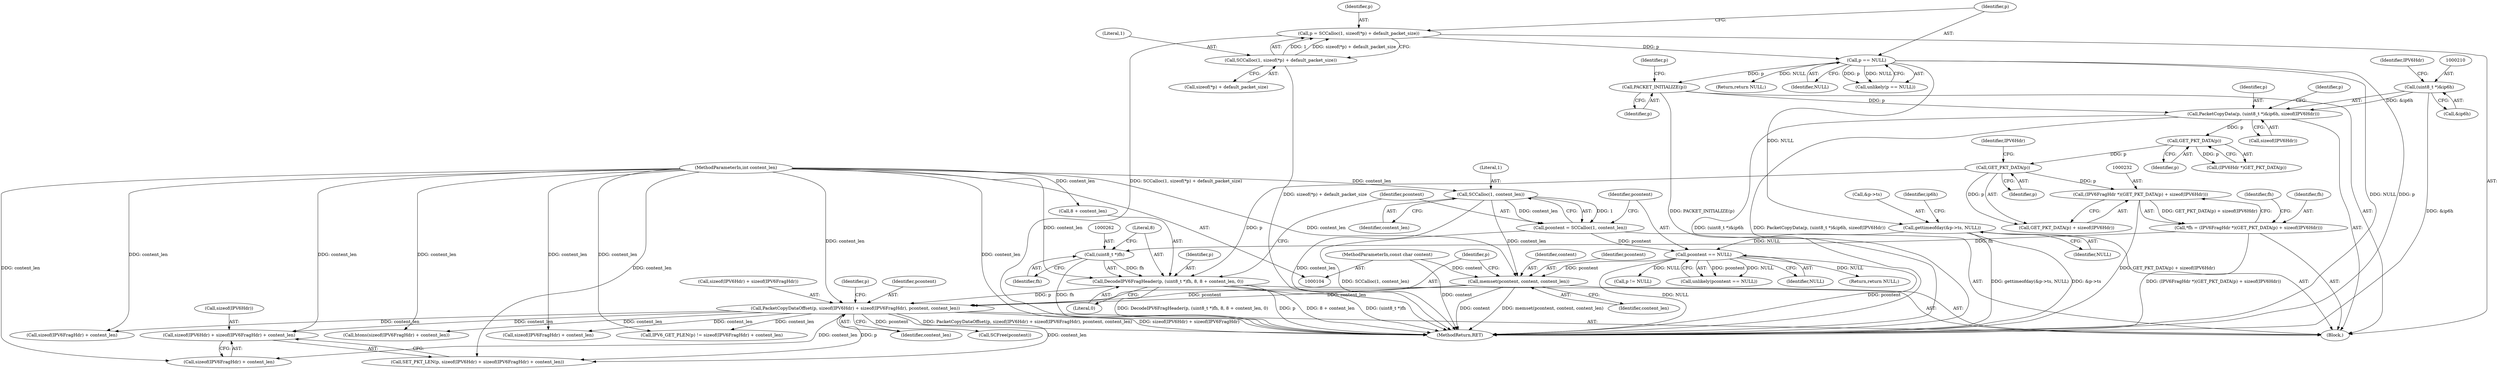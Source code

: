 digraph "1_suricata_4a04f814b15762eb446a5ead4d69d021512df6f8_13@API" {
"1000296" [label="(Call,sizeof(IPV6Hdr) + sizeof(IPV6FragHdr) + content_len)"];
"1000285" [label="(Call,PacketCopyDataOffset(p, sizeof(IPV6Hdr) + sizeof(IPV6FragHdr), pcontent, content_len))"];
"1000259" [label="(Call,DecodeIPV6FragHeader(p, (uint8_t *)fh, 8, 8 + content_len, 0))"];
"1000234" [label="(Call,GET_PKT_DATA(p))"];
"1000221" [label="(Call,GET_PKT_DATA(p))"];
"1000207" [label="(Call,PacketCopyData(p, (uint8_t *)&ip6h, sizeof(IPV6Hdr)))"];
"1000133" [label="(Call,PACKET_INITIALIZE(p))"];
"1000128" [label="(Call,p == NULL)"];
"1000117" [label="(Call,p = SCCalloc(1, sizeof(*p) + default_packet_size))"];
"1000119" [label="(Call,SCCalloc(1, sizeof(*p) + default_packet_size))"];
"1000209" [label="(Call,(uint8_t *)&ip6h)"];
"1000261" [label="(Call,(uint8_t *)fh)"];
"1000229" [label="(Call,*fh = (IPV6FragHdr *)(GET_PKT_DATA(p) + sizeof(IPV6Hdr)))"];
"1000231" [label="(Call,(IPV6FragHdr *)(GET_PKT_DATA(p) + sizeof(IPV6Hdr)))"];
"1000109" [label="(MethodParameterIn,int content_len)"];
"1000281" [label="(Call,memset(pcontent, content, content_len))"];
"1000276" [label="(Call,pcontent == NULL)"];
"1000269" [label="(Call,pcontent = SCCalloc(1, content_len))"];
"1000271" [label="(Call,SCCalloc(1, content_len))"];
"1000135" [label="(Call,gettimeofday(&p->ts, NULL))"];
"1000108" [label="(MethodParameterIn,const char content)"];
"1000271" [label="(Call,SCCalloc(1, content_len))"];
"1000140" [label="(Identifier,NULL)"];
"1000281" [label="(Call,memset(pcontent, content, content_len))"];
"1000311" [label="(Call,htons(sizeof(IPV6FragHdr) + content_len))"];
"1000260" [label="(Identifier,p)"];
"1000273" [label="(Identifier,content_len)"];
"1000292" [label="(Identifier,pcontent)"];
"1000219" [label="(Call,(IPV6Hdr *)GET_PKT_DATA(p))"];
"1000231" [label="(Call,(IPV6FragHdr *)(GET_PKT_DATA(p) + sizeof(IPV6Hdr)))"];
"1000276" [label="(Call,pcontent == NULL)"];
"1000275" [label="(Call,unlikely(pcontent == NULL))"];
"1000299" [label="(Call,sizeof(IPV6FragHdr) + content_len)"];
"1000230" [label="(Identifier,fh)"];
"1000229" [label="(Call,*fh = (IPV6FragHdr *)(GET_PKT_DATA(p) + sizeof(IPV6Hdr)))"];
"1000269" [label="(Call,pcontent = SCCalloc(1, content_len))"];
"1000237" [label="(Identifier,IPV6Hdr)"];
"1000296" [label="(Call,sizeof(IPV6Hdr) + sizeof(IPV6FragHdr) + content_len)"];
"1000235" [label="(Identifier,p)"];
"1000222" [label="(Identifier,p)"];
"1000263" [label="(Identifier,fh)"];
"1000284" [label="(Identifier,content_len)"];
"1000214" [label="(Identifier,IPV6Hdr)"];
"1000293" [label="(Identifier,content_len)"];
"1000270" [label="(Identifier,pcontent)"];
"1000233" [label="(Call,GET_PKT_DATA(p) + sizeof(IPV6Hdr))"];
"1000118" [label="(Identifier,p)"];
"1000363" [label="(MethodReturn,RET)"];
"1000303" [label="(Call,SCFree(pcontent))"];
"1000207" [label="(Call,PacketCopyData(p, (uint8_t *)&ip6h, sizeof(IPV6Hdr)))"];
"1000286" [label="(Identifier,p)"];
"1000213" [label="(Call,sizeof(IPV6Hdr))"];
"1000128" [label="(Call,p == NULL)"];
"1000108" [label="(MethodParameterIn,const char content)"];
"1000279" [label="(Return,return NULL;)"];
"1000133" [label="(Call,PACKET_INITIALIZE(p))"];
"1000344" [label="(Call,sizeof(IPV6FragHdr) + content_len)"];
"1000294" [label="(Call,SET_PKT_LEN(p, sizeof(IPV6Hdr) + sizeof(IPV6FragHdr) + content_len))"];
"1000221" [label="(Call,GET_PKT_DATA(p))"];
"1000208" [label="(Identifier,p)"];
"1000209" [label="(Call,(uint8_t *)&ip6h)"];
"1000283" [label="(Identifier,content)"];
"1000109" [label="(MethodParameterIn,int content_len)"];
"1000110" [label="(Block,)"];
"1000287" [label="(Call,sizeof(IPV6Hdr) + sizeof(IPV6FragHdr))"];
"1000131" [label="(Return,return NULL;)"];
"1000136" [label="(Call,&p->ts)"];
"1000278" [label="(Identifier,NULL)"];
"1000264" [label="(Literal,8)"];
"1000261" [label="(Call,(uint8_t *)fh)"];
"1000138" [label="(Identifier,p)"];
"1000129" [label="(Identifier,p)"];
"1000240" [label="(Identifier,fh)"];
"1000312" [label="(Call,sizeof(IPV6FragHdr) + content_len)"];
"1000217" [label="(Identifier,p)"];
"1000121" [label="(Call,sizeof(*p) + default_packet_size)"];
"1000143" [label="(Identifier,ip6h)"];
"1000295" [label="(Identifier,p)"];
"1000265" [label="(Call,8 + content_len)"];
"1000341" [label="(Call,IPV6_GET_PLEN(p) != sizeof(IPV6FragHdr) + content_len)"];
"1000130" [label="(Identifier,NULL)"];
"1000135" [label="(Call,gettimeofday(&p->ts, NULL))"];
"1000285" [label="(Call,PacketCopyDataOffset(p, sizeof(IPV6Hdr) + sizeof(IPV6FragHdr), pcontent, content_len))"];
"1000134" [label="(Identifier,p)"];
"1000282" [label="(Identifier,pcontent)"];
"1000259" [label="(Call,DecodeIPV6FragHeader(p, (uint8_t *)fh, 8, 8 + content_len, 0))"];
"1000234" [label="(Call,GET_PKT_DATA(p))"];
"1000127" [label="(Call,unlikely(p == NULL))"];
"1000356" [label="(Call,p != NULL)"];
"1000277" [label="(Identifier,pcontent)"];
"1000297" [label="(Call,sizeof(IPV6Hdr))"];
"1000117" [label="(Call,p = SCCalloc(1, sizeof(*p) + default_packet_size))"];
"1000120" [label="(Literal,1)"];
"1000272" [label="(Literal,1)"];
"1000119" [label="(Call,SCCalloc(1, sizeof(*p) + default_packet_size))"];
"1000211" [label="(Call,&ip6h)"];
"1000268" [label="(Literal,0)"];
"1000296" -> "1000294"  [label="AST: "];
"1000296" -> "1000299"  [label="CFG: "];
"1000297" -> "1000296"  [label="AST: "];
"1000299" -> "1000296"  [label="AST: "];
"1000294" -> "1000296"  [label="CFG: "];
"1000285" -> "1000296"  [label="DDG: content_len"];
"1000109" -> "1000296"  [label="DDG: content_len"];
"1000285" -> "1000110"  [label="AST: "];
"1000285" -> "1000293"  [label="CFG: "];
"1000286" -> "1000285"  [label="AST: "];
"1000287" -> "1000285"  [label="AST: "];
"1000292" -> "1000285"  [label="AST: "];
"1000293" -> "1000285"  [label="AST: "];
"1000295" -> "1000285"  [label="CFG: "];
"1000285" -> "1000363"  [label="DDG: PacketCopyDataOffset(p, sizeof(IPV6Hdr) + sizeof(IPV6FragHdr), pcontent, content_len)"];
"1000285" -> "1000363"  [label="DDG: sizeof(IPV6Hdr) + sizeof(IPV6FragHdr)"];
"1000259" -> "1000285"  [label="DDG: p"];
"1000281" -> "1000285"  [label="DDG: pcontent"];
"1000281" -> "1000285"  [label="DDG: content_len"];
"1000109" -> "1000285"  [label="DDG: content_len"];
"1000285" -> "1000294"  [label="DDG: p"];
"1000285" -> "1000294"  [label="DDG: content_len"];
"1000285" -> "1000299"  [label="DDG: content_len"];
"1000285" -> "1000303"  [label="DDG: pcontent"];
"1000285" -> "1000311"  [label="DDG: content_len"];
"1000285" -> "1000312"  [label="DDG: content_len"];
"1000285" -> "1000341"  [label="DDG: content_len"];
"1000285" -> "1000344"  [label="DDG: content_len"];
"1000259" -> "1000110"  [label="AST: "];
"1000259" -> "1000268"  [label="CFG: "];
"1000260" -> "1000259"  [label="AST: "];
"1000261" -> "1000259"  [label="AST: "];
"1000264" -> "1000259"  [label="AST: "];
"1000265" -> "1000259"  [label="AST: "];
"1000268" -> "1000259"  [label="AST: "];
"1000270" -> "1000259"  [label="CFG: "];
"1000259" -> "1000363"  [label="DDG: DecodeIPV6FragHeader(p, (uint8_t *)fh, 8, 8 + content_len, 0)"];
"1000259" -> "1000363"  [label="DDG: p"];
"1000259" -> "1000363"  [label="DDG: 8 + content_len"];
"1000259" -> "1000363"  [label="DDG: (uint8_t *)fh"];
"1000234" -> "1000259"  [label="DDG: p"];
"1000261" -> "1000259"  [label="DDG: fh"];
"1000109" -> "1000259"  [label="DDG: content_len"];
"1000234" -> "1000233"  [label="AST: "];
"1000234" -> "1000235"  [label="CFG: "];
"1000235" -> "1000234"  [label="AST: "];
"1000237" -> "1000234"  [label="CFG: "];
"1000234" -> "1000231"  [label="DDG: p"];
"1000234" -> "1000233"  [label="DDG: p"];
"1000221" -> "1000234"  [label="DDG: p"];
"1000221" -> "1000219"  [label="AST: "];
"1000221" -> "1000222"  [label="CFG: "];
"1000222" -> "1000221"  [label="AST: "];
"1000219" -> "1000221"  [label="CFG: "];
"1000221" -> "1000219"  [label="DDG: p"];
"1000207" -> "1000221"  [label="DDG: p"];
"1000207" -> "1000110"  [label="AST: "];
"1000207" -> "1000213"  [label="CFG: "];
"1000208" -> "1000207"  [label="AST: "];
"1000209" -> "1000207"  [label="AST: "];
"1000213" -> "1000207"  [label="AST: "];
"1000217" -> "1000207"  [label="CFG: "];
"1000207" -> "1000363"  [label="DDG: (uint8_t *)&ip6h"];
"1000207" -> "1000363"  [label="DDG: PacketCopyData(p, (uint8_t *)&ip6h, sizeof(IPV6Hdr))"];
"1000133" -> "1000207"  [label="DDG: p"];
"1000209" -> "1000207"  [label="DDG: &ip6h"];
"1000133" -> "1000110"  [label="AST: "];
"1000133" -> "1000134"  [label="CFG: "];
"1000134" -> "1000133"  [label="AST: "];
"1000138" -> "1000133"  [label="CFG: "];
"1000133" -> "1000363"  [label="DDG: PACKET_INITIALIZE(p)"];
"1000128" -> "1000133"  [label="DDG: p"];
"1000128" -> "1000127"  [label="AST: "];
"1000128" -> "1000130"  [label="CFG: "];
"1000129" -> "1000128"  [label="AST: "];
"1000130" -> "1000128"  [label="AST: "];
"1000127" -> "1000128"  [label="CFG: "];
"1000128" -> "1000363"  [label="DDG: NULL"];
"1000128" -> "1000363"  [label="DDG: p"];
"1000128" -> "1000127"  [label="DDG: p"];
"1000128" -> "1000127"  [label="DDG: NULL"];
"1000117" -> "1000128"  [label="DDG: p"];
"1000128" -> "1000131"  [label="DDG: NULL"];
"1000128" -> "1000135"  [label="DDG: NULL"];
"1000117" -> "1000110"  [label="AST: "];
"1000117" -> "1000119"  [label="CFG: "];
"1000118" -> "1000117"  [label="AST: "];
"1000119" -> "1000117"  [label="AST: "];
"1000129" -> "1000117"  [label="CFG: "];
"1000117" -> "1000363"  [label="DDG: SCCalloc(1, sizeof(*p) + default_packet_size)"];
"1000119" -> "1000117"  [label="DDG: 1"];
"1000119" -> "1000117"  [label="DDG: sizeof(*p) + default_packet_size"];
"1000119" -> "1000121"  [label="CFG: "];
"1000120" -> "1000119"  [label="AST: "];
"1000121" -> "1000119"  [label="AST: "];
"1000119" -> "1000363"  [label="DDG: sizeof(*p) + default_packet_size"];
"1000209" -> "1000211"  [label="CFG: "];
"1000210" -> "1000209"  [label="AST: "];
"1000211" -> "1000209"  [label="AST: "];
"1000214" -> "1000209"  [label="CFG: "];
"1000209" -> "1000363"  [label="DDG: &ip6h"];
"1000261" -> "1000263"  [label="CFG: "];
"1000262" -> "1000261"  [label="AST: "];
"1000263" -> "1000261"  [label="AST: "];
"1000264" -> "1000261"  [label="CFG: "];
"1000261" -> "1000363"  [label="DDG: fh"];
"1000229" -> "1000261"  [label="DDG: fh"];
"1000229" -> "1000110"  [label="AST: "];
"1000229" -> "1000231"  [label="CFG: "];
"1000230" -> "1000229"  [label="AST: "];
"1000231" -> "1000229"  [label="AST: "];
"1000240" -> "1000229"  [label="CFG: "];
"1000229" -> "1000363"  [label="DDG: (IPV6FragHdr *)(GET_PKT_DATA(p) + sizeof(IPV6Hdr))"];
"1000231" -> "1000229"  [label="DDG: GET_PKT_DATA(p) + sizeof(IPV6Hdr)"];
"1000231" -> "1000233"  [label="CFG: "];
"1000232" -> "1000231"  [label="AST: "];
"1000233" -> "1000231"  [label="AST: "];
"1000231" -> "1000363"  [label="DDG: GET_PKT_DATA(p) + sizeof(IPV6Hdr)"];
"1000109" -> "1000104"  [label="AST: "];
"1000109" -> "1000363"  [label="DDG: content_len"];
"1000109" -> "1000265"  [label="DDG: content_len"];
"1000109" -> "1000271"  [label="DDG: content_len"];
"1000109" -> "1000281"  [label="DDG: content_len"];
"1000109" -> "1000294"  [label="DDG: content_len"];
"1000109" -> "1000299"  [label="DDG: content_len"];
"1000109" -> "1000311"  [label="DDG: content_len"];
"1000109" -> "1000312"  [label="DDG: content_len"];
"1000109" -> "1000341"  [label="DDG: content_len"];
"1000109" -> "1000344"  [label="DDG: content_len"];
"1000281" -> "1000110"  [label="AST: "];
"1000281" -> "1000284"  [label="CFG: "];
"1000282" -> "1000281"  [label="AST: "];
"1000283" -> "1000281"  [label="AST: "];
"1000284" -> "1000281"  [label="AST: "];
"1000286" -> "1000281"  [label="CFG: "];
"1000281" -> "1000363"  [label="DDG: memset(pcontent, content, content_len)"];
"1000281" -> "1000363"  [label="DDG: content"];
"1000276" -> "1000281"  [label="DDG: pcontent"];
"1000108" -> "1000281"  [label="DDG: content"];
"1000271" -> "1000281"  [label="DDG: content_len"];
"1000276" -> "1000275"  [label="AST: "];
"1000276" -> "1000278"  [label="CFG: "];
"1000277" -> "1000276"  [label="AST: "];
"1000278" -> "1000276"  [label="AST: "];
"1000275" -> "1000276"  [label="CFG: "];
"1000276" -> "1000363"  [label="DDG: NULL"];
"1000276" -> "1000363"  [label="DDG: pcontent"];
"1000276" -> "1000275"  [label="DDG: pcontent"];
"1000276" -> "1000275"  [label="DDG: NULL"];
"1000269" -> "1000276"  [label="DDG: pcontent"];
"1000135" -> "1000276"  [label="DDG: NULL"];
"1000276" -> "1000279"  [label="DDG: NULL"];
"1000276" -> "1000356"  [label="DDG: NULL"];
"1000269" -> "1000110"  [label="AST: "];
"1000269" -> "1000271"  [label="CFG: "];
"1000270" -> "1000269"  [label="AST: "];
"1000271" -> "1000269"  [label="AST: "];
"1000277" -> "1000269"  [label="CFG: "];
"1000269" -> "1000363"  [label="DDG: SCCalloc(1, content_len)"];
"1000271" -> "1000269"  [label="DDG: 1"];
"1000271" -> "1000269"  [label="DDG: content_len"];
"1000271" -> "1000273"  [label="CFG: "];
"1000272" -> "1000271"  [label="AST: "];
"1000273" -> "1000271"  [label="AST: "];
"1000271" -> "1000363"  [label="DDG: content_len"];
"1000135" -> "1000110"  [label="AST: "];
"1000135" -> "1000140"  [label="CFG: "];
"1000136" -> "1000135"  [label="AST: "];
"1000140" -> "1000135"  [label="AST: "];
"1000143" -> "1000135"  [label="CFG: "];
"1000135" -> "1000363"  [label="DDG: gettimeofday(&p->ts, NULL)"];
"1000135" -> "1000363"  [label="DDG: &p->ts"];
"1000108" -> "1000104"  [label="AST: "];
"1000108" -> "1000363"  [label="DDG: content"];
}
